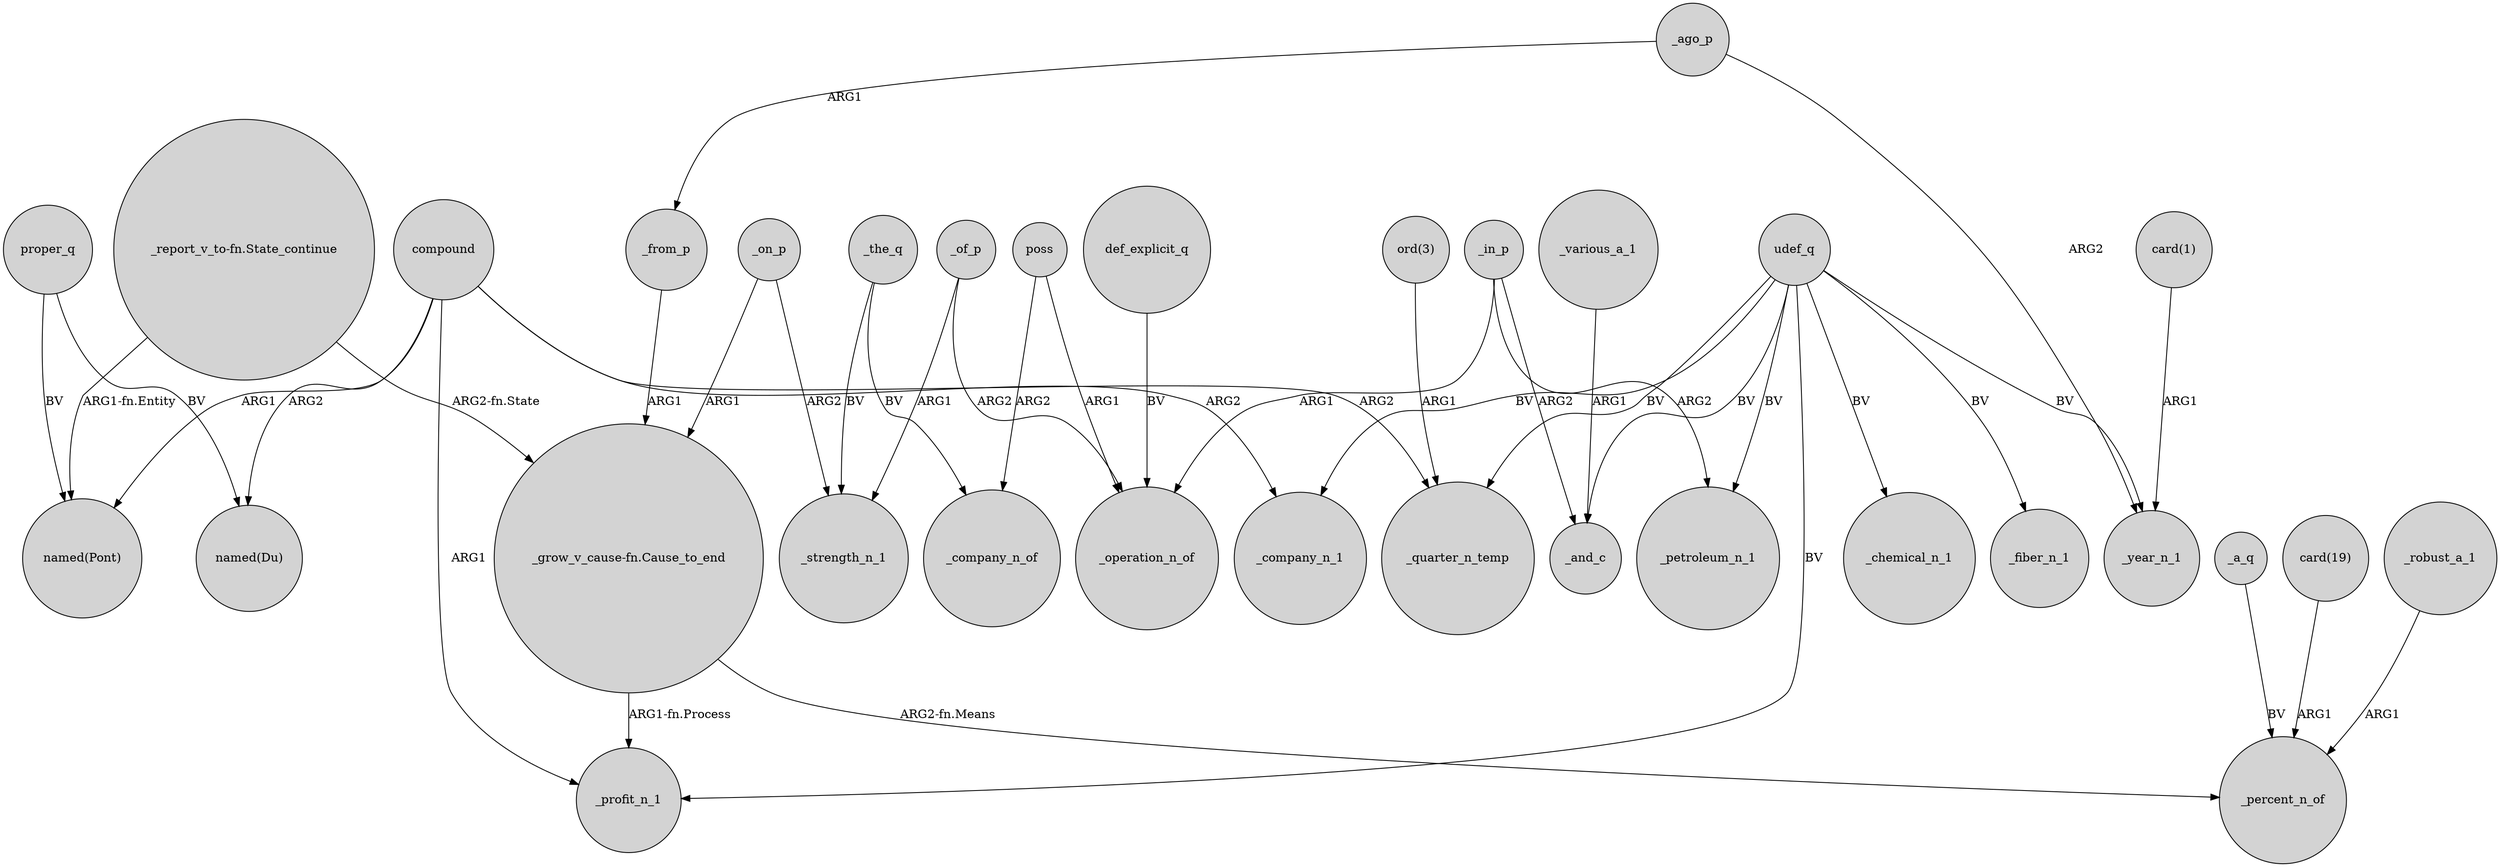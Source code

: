 digraph {
	node [shape=circle style=filled]
	compound -> "named(Du)" [label=ARG2]
	_in_p -> _and_c [label=ARG2]
	"_grow_v_cause-fn.Cause_to_end" -> _profit_n_1 [label="ARG1-fn.Process"]
	_in_p -> _petroleum_n_1 [label=ARG2]
	_ago_p -> _from_p [label=ARG1]
	"ord(3)" -> _quarter_n_temp [label=ARG1]
	"card(19)" -> _percent_n_of [label=ARG1]
	compound -> _company_n_1 [label=ARG2]
	"card(1)" -> _year_n_1 [label=ARG1]
	udef_q -> _company_n_1 [label=BV]
	_various_a_1 -> _and_c [label=ARG1]
	proper_q -> "named(Du)" [label=BV]
	poss -> _operation_n_of [label=ARG1]
	_of_p -> _strength_n_1 [label=ARG1]
	udef_q -> _profit_n_1 [label=BV]
	_of_p -> _operation_n_of [label=ARG2]
	udef_q -> _and_c [label=BV]
	udef_q -> _chemical_n_1 [label=BV]
	udef_q -> _fiber_n_1 [label=BV]
	compound -> "named(Pont)" [label=ARG1]
	"_grow_v_cause-fn.Cause_to_end" -> _percent_n_of [label="ARG2-fn.Means"]
	_on_p -> _strength_n_1 [label=ARG2]
	proper_q -> "named(Pont)" [label=BV]
	poss -> _company_n_of [label=ARG2]
	compound -> _quarter_n_temp [label=ARG2]
	_from_p -> "_grow_v_cause-fn.Cause_to_end" [label=ARG1]
	compound -> _profit_n_1 [label=ARG1]
	_the_q -> _strength_n_1 [label=BV]
	def_explicit_q -> _operation_n_of [label=BV]
	udef_q -> _quarter_n_temp [label=BV]
	_ago_p -> _year_n_1 [label=ARG2]
	_in_p -> _operation_n_of [label=ARG1]
	"_report_v_to-fn.State_continue" -> "_grow_v_cause-fn.Cause_to_end" [label="ARG2-fn.State"]
	_robust_a_1 -> _percent_n_of [label=ARG1]
	udef_q -> _year_n_1 [label=BV]
	udef_q -> _petroleum_n_1 [label=BV]
	_on_p -> "_grow_v_cause-fn.Cause_to_end" [label=ARG1]
	_a_q -> _percent_n_of [label=BV]
	_the_q -> _company_n_of [label=BV]
	"_report_v_to-fn.State_continue" -> "named(Pont)" [label="ARG1-fn.Entity"]
}

